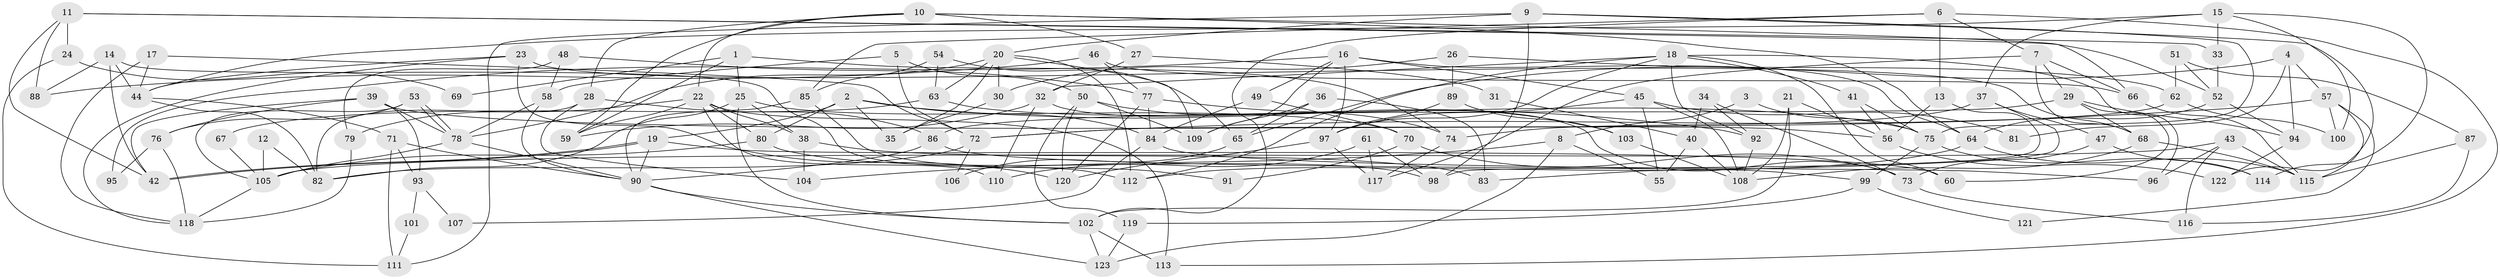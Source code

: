 // coarse degree distribution, {4: 0.22666666666666666, 10: 0.04, 9: 0.02666666666666667, 8: 0.013333333333333334, 2: 0.10666666666666667, 5: 0.14666666666666667, 14: 0.02666666666666667, 6: 0.05333333333333334, 7: 0.04, 11: 0.013333333333333334, 13: 0.013333333333333334, 3: 0.29333333333333333}
// Generated by graph-tools (version 1.1) at 2025/51/03/04/25 22:51:05]
// undirected, 123 vertices, 246 edges
graph export_dot {
  node [color=gray90,style=filled];
  1;
  2;
  3;
  4;
  5;
  6;
  7;
  8;
  9;
  10;
  11;
  12;
  13;
  14;
  15;
  16;
  17;
  18;
  19;
  20;
  21;
  22;
  23;
  24;
  25;
  26;
  27;
  28;
  29;
  30;
  31;
  32;
  33;
  34;
  35;
  36;
  37;
  38;
  39;
  40;
  41;
  42;
  43;
  44;
  45;
  46;
  47;
  48;
  49;
  50;
  51;
  52;
  53;
  54;
  55;
  56;
  57;
  58;
  59;
  60;
  61;
  62;
  63;
  64;
  65;
  66;
  67;
  68;
  69;
  70;
  71;
  72;
  73;
  74;
  75;
  76;
  77;
  78;
  79;
  80;
  81;
  82;
  83;
  84;
  85;
  86;
  87;
  88;
  89;
  90;
  91;
  92;
  93;
  94;
  95;
  96;
  97;
  98;
  99;
  100;
  101;
  102;
  103;
  104;
  105;
  106;
  107;
  108;
  109;
  110;
  111;
  112;
  113;
  114;
  115;
  116;
  117;
  118;
  119;
  120;
  121;
  122;
  123;
  1 -- 59;
  1 -- 25;
  1 -- 69;
  1 -- 74;
  2 -- 19;
  2 -- 92;
  2 -- 35;
  2 -- 80;
  2 -- 84;
  3 -- 8;
  3 -- 75;
  4 -- 94;
  4 -- 57;
  4 -- 65;
  4 -- 81;
  5 -- 50;
  5 -- 72;
  5 -- 58;
  6 -- 102;
  6 -- 7;
  6 -- 13;
  6 -- 85;
  6 -- 113;
  7 -- 29;
  7 -- 68;
  7 -- 66;
  7 -- 117;
  8 -- 104;
  8 -- 123;
  8 -- 55;
  9 -- 20;
  9 -- 98;
  9 -- 75;
  9 -- 111;
  9 -- 122;
  10 -- 22;
  10 -- 64;
  10 -- 27;
  10 -- 28;
  10 -- 59;
  10 -- 66;
  11 -- 52;
  11 -- 42;
  11 -- 24;
  11 -- 33;
  11 -- 88;
  12 -- 82;
  12 -- 105;
  13 -- 56;
  13 -- 98;
  14 -- 44;
  14 -- 42;
  14 -- 88;
  14 -- 112;
  15 -- 33;
  15 -- 44;
  15 -- 37;
  15 -- 100;
  15 -- 114;
  16 -- 97;
  16 -- 109;
  16 -- 45;
  16 -- 49;
  16 -- 64;
  16 -- 95;
  17 -- 118;
  17 -- 72;
  17 -- 44;
  18 -- 60;
  18 -- 97;
  18 -- 32;
  18 -- 41;
  18 -- 92;
  18 -- 96;
  18 -- 112;
  19 -- 42;
  19 -- 42;
  19 -- 90;
  19 -- 60;
  20 -- 78;
  20 -- 112;
  20 -- 30;
  20 -- 35;
  20 -- 63;
  20 -- 109;
  21 -- 56;
  21 -- 108;
  21 -- 102;
  22 -- 59;
  22 -- 79;
  22 -- 38;
  22 -- 80;
  22 -- 110;
  22 -- 113;
  23 -- 120;
  23 -- 68;
  23 -- 44;
  23 -- 118;
  24 -- 111;
  24 -- 69;
  25 -- 102;
  25 -- 70;
  25 -- 38;
  25 -- 82;
  26 -- 30;
  26 -- 89;
  26 -- 62;
  27 -- 32;
  27 -- 31;
  28 -- 82;
  28 -- 86;
  28 -- 104;
  29 -- 86;
  29 -- 68;
  29 -- 60;
  29 -- 94;
  30 -- 35;
  31 -- 40;
  32 -- 110;
  32 -- 59;
  32 -- 73;
  33 -- 52;
  34 -- 73;
  34 -- 40;
  34 -- 92;
  36 -- 65;
  36 -- 109;
  36 -- 83;
  37 -- 83;
  37 -- 47;
  37 -- 74;
  38 -- 83;
  38 -- 104;
  39 -- 78;
  39 -- 76;
  39 -- 42;
  39 -- 56;
  39 -- 93;
  40 -- 108;
  40 -- 55;
  41 -- 56;
  41 -- 75;
  43 -- 115;
  43 -- 105;
  43 -- 96;
  43 -- 116;
  44 -- 71;
  44 -- 82;
  45 -- 97;
  45 -- 55;
  45 -- 81;
  45 -- 108;
  46 -- 66;
  46 -- 88;
  46 -- 77;
  47 -- 114;
  47 -- 73;
  48 -- 77;
  48 -- 58;
  48 -- 79;
  49 -- 84;
  49 -- 70;
  50 -- 119;
  50 -- 74;
  50 -- 109;
  50 -- 120;
  51 -- 87;
  51 -- 62;
  51 -- 52;
  52 -- 64;
  52 -- 94;
  53 -- 105;
  53 -- 78;
  53 -- 78;
  53 -- 76;
  54 -- 63;
  54 -- 85;
  54 -- 65;
  56 -- 122;
  57 -- 72;
  57 -- 115;
  57 -- 100;
  57 -- 121;
  58 -- 90;
  58 -- 78;
  61 -- 98;
  61 -- 117;
  61 -- 110;
  62 -- 100;
  62 -- 72;
  63 -- 75;
  63 -- 67;
  64 -- 112;
  64 -- 115;
  65 -- 106;
  66 -- 115;
  67 -- 105;
  68 -- 115;
  68 -- 108;
  70 -- 73;
  70 -- 91;
  71 -- 90;
  71 -- 93;
  71 -- 111;
  72 -- 82;
  72 -- 106;
  73 -- 116;
  74 -- 117;
  75 -- 99;
  75 -- 114;
  76 -- 118;
  76 -- 95;
  77 -- 84;
  77 -- 103;
  77 -- 120;
  78 -- 90;
  78 -- 105;
  79 -- 118;
  80 -- 98;
  80 -- 105;
  84 -- 96;
  84 -- 107;
  85 -- 90;
  85 -- 91;
  86 -- 90;
  86 -- 99;
  87 -- 115;
  87 -- 116;
  89 -- 97;
  89 -- 103;
  90 -- 102;
  90 -- 123;
  92 -- 108;
  93 -- 101;
  93 -- 107;
  94 -- 122;
  97 -- 120;
  97 -- 117;
  99 -- 119;
  99 -- 121;
  101 -- 111;
  102 -- 113;
  102 -- 123;
  103 -- 108;
  105 -- 118;
  119 -- 123;
}

